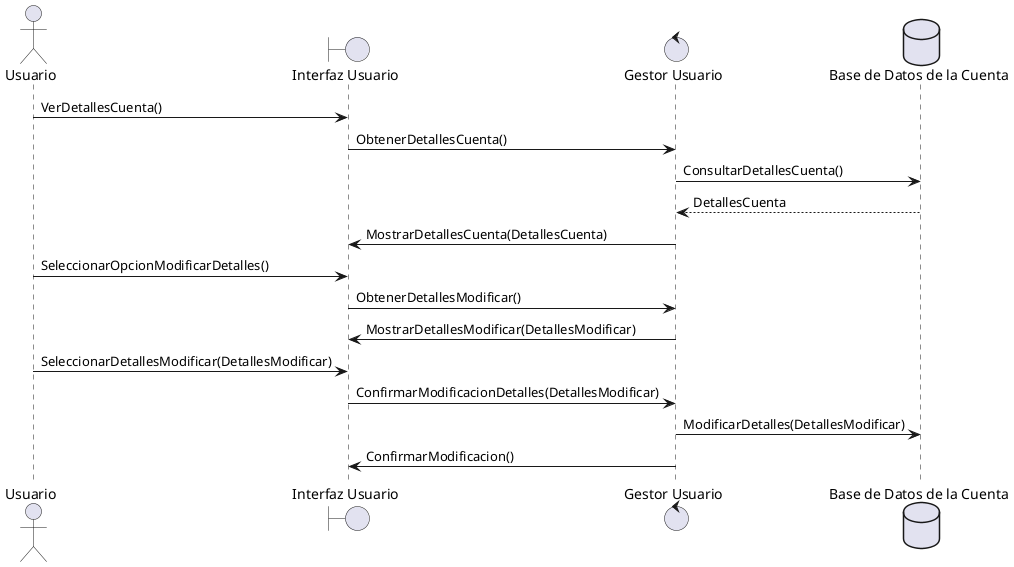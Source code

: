 @startuml

actor Usuario
boundary "Interfaz Usuario"
control "Gestor Usuario"
database "Base de Datos de la Cuenta"

Usuario -> "Interfaz Usuario": VerDetallesCuenta()
"Interfaz Usuario" -> "Gestor Usuario": ObtenerDetallesCuenta()
"Gestor Usuario" -> "Base de Datos de la Cuenta": ConsultarDetallesCuenta()
"Base de Datos de la Cuenta" --> "Gestor Usuario": DetallesCuenta
"Gestor Usuario" -> "Interfaz Usuario": MostrarDetallesCuenta(DetallesCuenta)
Usuario -> "Interfaz Usuario": SeleccionarOpcionModificarDetalles()
"Interfaz Usuario" -> "Gestor Usuario": ObtenerDetallesModificar()
"Gestor Usuario" -> "Interfaz Usuario": MostrarDetallesModificar(DetallesModificar)
Usuario -> "Interfaz Usuario": SeleccionarDetallesModificar(DetallesModificar)
"Interfaz Usuario" -> "Gestor Usuario": ConfirmarModificacionDetalles(DetallesModificar)
"Gestor Usuario" -> "Base de Datos de la Cuenta": ModificarDetalles(DetallesModificar)
"Gestor Usuario" -> "Interfaz Usuario": ConfirmarModificacion()

@enduml
